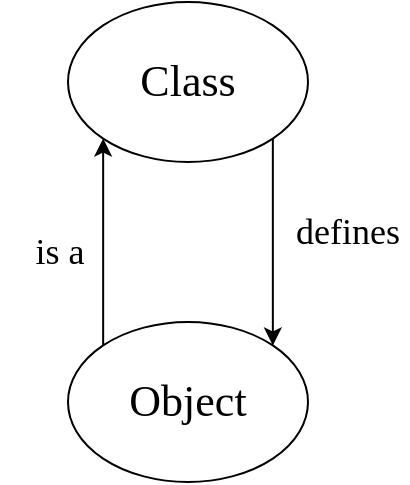 <mxfile>
    <diagram id="HLLoPaee5Ngt40J8EI8j" name="第 1 页">
        <mxGraphModel dx="1345" dy="520" grid="1" gridSize="10" guides="1" tooltips="1" connect="1" arrows="1" fold="1" page="1" pageScale="1" pageWidth="827" pageHeight="1169" math="0" shadow="0">
            <root>
                <mxCell id="0"/>
                <mxCell id="1" parent="0"/>
                <mxCell id="2" value="Class" style="ellipse;whiteSpace=wrap;html=1;fontSize=22;fontFamily=Georgia;" vertex="1" parent="1">
                    <mxGeometry x="280" y="80" width="120" height="80" as="geometry"/>
                </mxCell>
                <mxCell id="3" value="&lt;font&gt;Object&lt;/font&gt;" style="ellipse;whiteSpace=wrap;html=1;fontSize=22;fontFamily=Georgia;" vertex="1" parent="1">
                    <mxGeometry x="280" y="240" width="120" height="80" as="geometry"/>
                </mxCell>
                <mxCell id="4" value="" style="endArrow=classic;html=1;exitX=1;exitY=1;exitDx=0;exitDy=0;entryX=1;entryY=0;entryDx=0;entryDy=0;" edge="1" parent="1" source="2" target="3">
                    <mxGeometry width="50" height="50" relative="1" as="geometry">
                        <mxPoint x="390" y="290" as="sourcePoint"/>
                        <mxPoint x="440" y="240" as="targetPoint"/>
                    </mxGeometry>
                </mxCell>
                <mxCell id="5" value="" style="endArrow=classic;html=1;exitX=0;exitY=0;exitDx=0;exitDy=0;entryX=0;entryY=1;entryDx=0;entryDy=0;" edge="1" parent="1" source="3" target="2">
                    <mxGeometry width="50" height="50" relative="1" as="geometry">
                        <mxPoint x="390" y="290" as="sourcePoint"/>
                        <mxPoint x="440" y="240" as="targetPoint"/>
                    </mxGeometry>
                </mxCell>
                <mxCell id="8" value="is a" style="text;html=1;align=center;verticalAlign=middle;whiteSpace=wrap;rounded=0;fontSize=18;fontFamily=Georgia;" vertex="1" parent="1">
                    <mxGeometry x="246" y="190" width="60" height="30" as="geometry"/>
                </mxCell>
                <mxCell id="9" value="defines" style="text;html=1;align=center;verticalAlign=middle;whiteSpace=wrap;rounded=0;fontSize=18;fontFamily=Georgia;" vertex="1" parent="1">
                    <mxGeometry x="390" y="180" width="60" height="30" as="geometry"/>
                </mxCell>
            </root>
        </mxGraphModel>
    </diagram>
</mxfile>